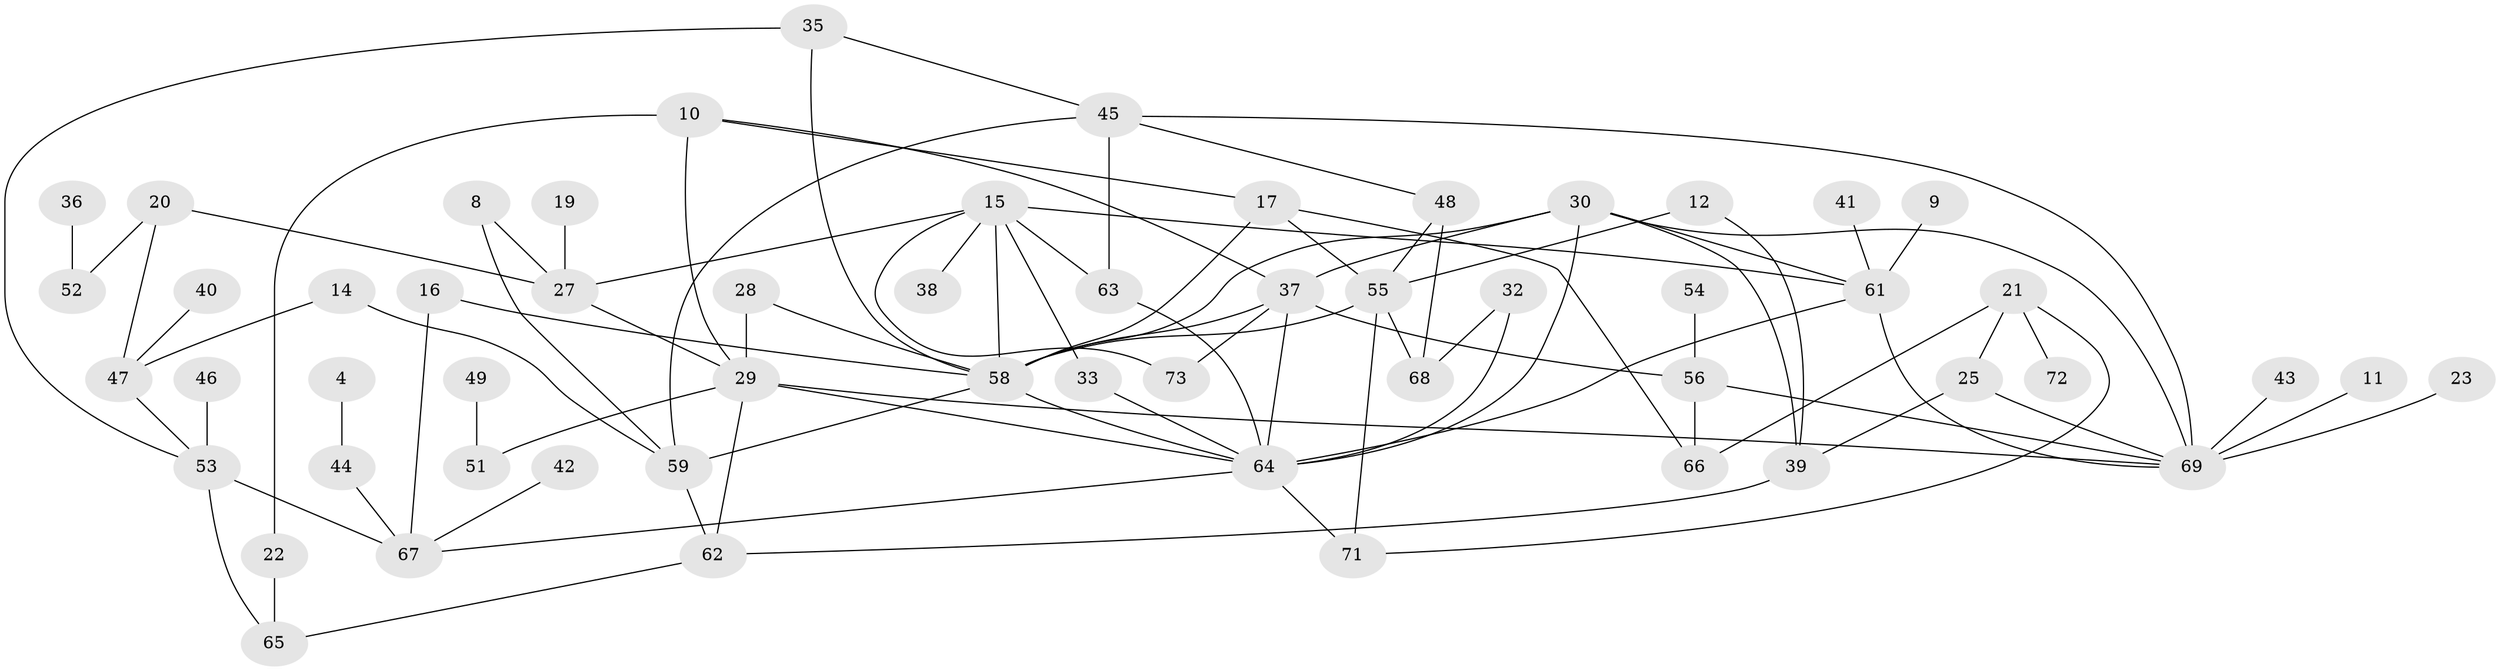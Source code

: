 // original degree distribution, {2: 0.273972602739726, 3: 0.17123287671232876, 0: 0.10273972602739725, 5: 0.0958904109589041, 1: 0.19863013698630136, 4: 0.1506849315068493, 6: 0.00684931506849315}
// Generated by graph-tools (version 1.1) at 2025/49/03/09/25 03:49:13]
// undirected, 57 vertices, 93 edges
graph export_dot {
graph [start="1"]
  node [color=gray90,style=filled];
  4;
  8;
  9;
  10;
  11;
  12;
  14;
  15;
  16;
  17;
  19;
  20;
  21;
  22;
  23;
  25;
  27;
  28;
  29;
  30;
  32;
  33;
  35;
  36;
  37;
  38;
  39;
  40;
  41;
  42;
  43;
  44;
  45;
  46;
  47;
  48;
  49;
  51;
  52;
  53;
  54;
  55;
  56;
  58;
  59;
  61;
  62;
  63;
  64;
  65;
  66;
  67;
  68;
  69;
  71;
  72;
  73;
  4 -- 44 [weight=1.0];
  8 -- 27 [weight=1.0];
  8 -- 59 [weight=1.0];
  9 -- 61 [weight=1.0];
  10 -- 17 [weight=1.0];
  10 -- 22 [weight=1.0];
  10 -- 29 [weight=1.0];
  10 -- 37 [weight=1.0];
  11 -- 69 [weight=1.0];
  12 -- 39 [weight=1.0];
  12 -- 55 [weight=1.0];
  14 -- 47 [weight=1.0];
  14 -- 59 [weight=1.0];
  15 -- 27 [weight=1.0];
  15 -- 33 [weight=1.0];
  15 -- 38 [weight=1.0];
  15 -- 58 [weight=1.0];
  15 -- 61 [weight=1.0];
  15 -- 63 [weight=1.0];
  15 -- 73 [weight=1.0];
  16 -- 58 [weight=1.0];
  16 -- 67 [weight=1.0];
  17 -- 55 [weight=1.0];
  17 -- 58 [weight=1.0];
  17 -- 66 [weight=1.0];
  19 -- 27 [weight=1.0];
  20 -- 27 [weight=1.0];
  20 -- 47 [weight=1.0];
  20 -- 52 [weight=1.0];
  21 -- 25 [weight=1.0];
  21 -- 66 [weight=1.0];
  21 -- 71 [weight=1.0];
  21 -- 72 [weight=1.0];
  22 -- 65 [weight=1.0];
  23 -- 69 [weight=1.0];
  25 -- 39 [weight=1.0];
  25 -- 69 [weight=1.0];
  27 -- 29 [weight=1.0];
  28 -- 29 [weight=1.0];
  28 -- 58 [weight=1.0];
  29 -- 51 [weight=1.0];
  29 -- 62 [weight=1.0];
  29 -- 64 [weight=1.0];
  29 -- 69 [weight=1.0];
  30 -- 37 [weight=2.0];
  30 -- 39 [weight=1.0];
  30 -- 58 [weight=1.0];
  30 -- 61 [weight=1.0];
  30 -- 64 [weight=1.0];
  30 -- 69 [weight=1.0];
  32 -- 64 [weight=1.0];
  32 -- 68 [weight=1.0];
  33 -- 64 [weight=1.0];
  35 -- 45 [weight=1.0];
  35 -- 53 [weight=1.0];
  35 -- 58 [weight=1.0];
  36 -- 52 [weight=1.0];
  37 -- 56 [weight=1.0];
  37 -- 58 [weight=2.0];
  37 -- 64 [weight=1.0];
  37 -- 73 [weight=1.0];
  39 -- 62 [weight=1.0];
  40 -- 47 [weight=1.0];
  41 -- 61 [weight=1.0];
  42 -- 67 [weight=1.0];
  43 -- 69 [weight=1.0];
  44 -- 67 [weight=1.0];
  45 -- 48 [weight=1.0];
  45 -- 59 [weight=1.0];
  45 -- 63 [weight=1.0];
  45 -- 69 [weight=1.0];
  46 -- 53 [weight=1.0];
  47 -- 53 [weight=1.0];
  48 -- 55 [weight=1.0];
  48 -- 68 [weight=3.0];
  49 -- 51 [weight=1.0];
  53 -- 65 [weight=1.0];
  53 -- 67 [weight=1.0];
  54 -- 56 [weight=1.0];
  55 -- 58 [weight=1.0];
  55 -- 68 [weight=1.0];
  55 -- 71 [weight=2.0];
  56 -- 66 [weight=1.0];
  56 -- 69 [weight=1.0];
  58 -- 59 [weight=1.0];
  58 -- 64 [weight=1.0];
  59 -- 62 [weight=1.0];
  61 -- 64 [weight=1.0];
  61 -- 69 [weight=1.0];
  62 -- 65 [weight=1.0];
  63 -- 64 [weight=1.0];
  64 -- 67 [weight=1.0];
  64 -- 71 [weight=1.0];
}
